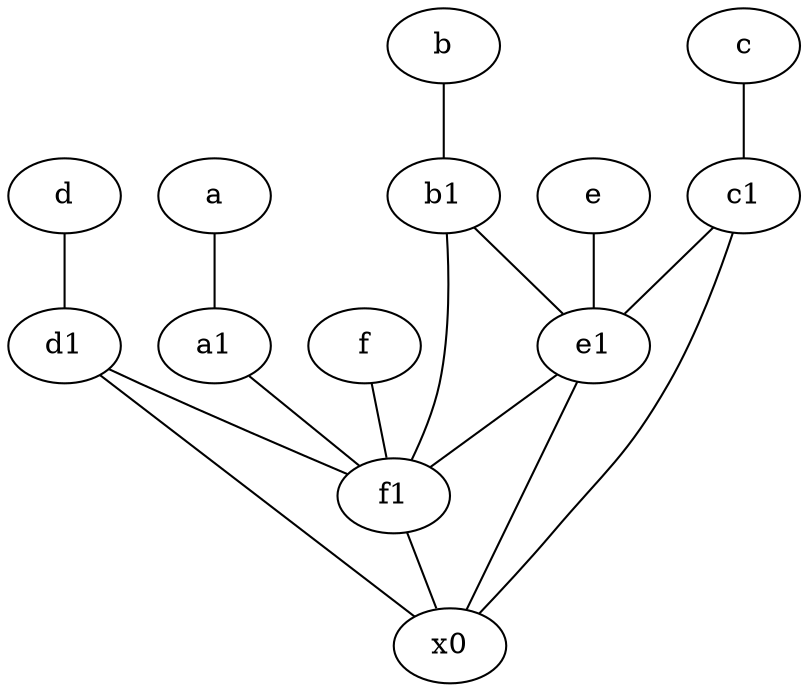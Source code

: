graph {
	node [labelfontsize=50]
	d [labelfontsize=50 pos="2,5!"]
	f1 [labelfontsize=50 pos="3,8!"]
	b [labelfontsize=50 pos="10,4!"]
	c1 [labelfontsize=50 pos="4.5,3!"]
	e1 [labelfontsize=50 pos="7,7!"]
	a1 [labelfontsize=50 pos="8,3!"]
	c [labelfontsize=50 pos="4.5,2!"]
	d1 [labelfontsize=50 pos="3,5!"]
	e [labelfontsize=50 pos="7,9!"]
	b1 [labelfontsize=50 pos="9,4!"]
	f [labelfontsize=50 pos="3,9!"]
	a [labelfontsize=50 pos="8,2!"]
	x0 [labelfontsize=50]
	e1 -- x0
	a1 -- f1
	e1 -- f1
	d1 -- f1
	c1 -- e1
	a -- a1
	b1 -- f1
	f -- f1
	d -- d1
	c1 -- x0
	b -- b1
	c -- c1
	e -- e1
	b1 -- e1
	f1 -- x0
	d1 -- x0
}
